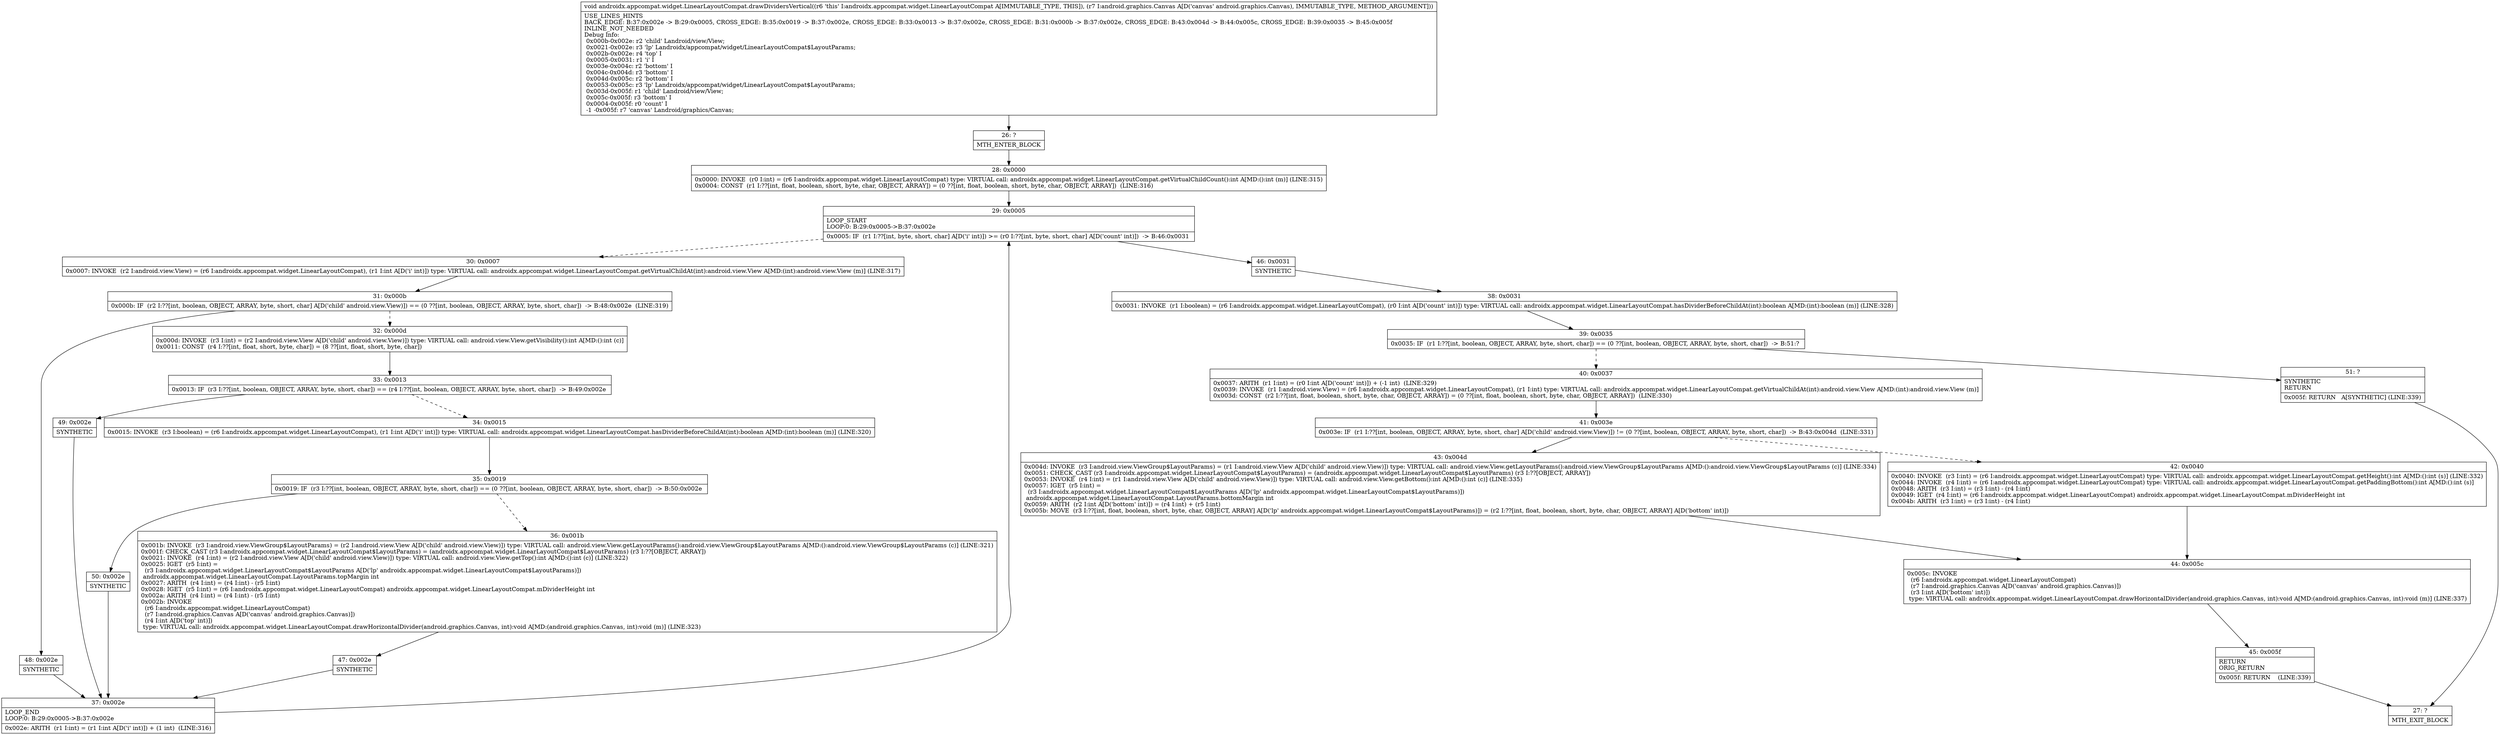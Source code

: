digraph "CFG forandroidx.appcompat.widget.LinearLayoutCompat.drawDividersVertical(Landroid\/graphics\/Canvas;)V" {
Node_26 [shape=record,label="{26\:\ ?|MTH_ENTER_BLOCK\l}"];
Node_28 [shape=record,label="{28\:\ 0x0000|0x0000: INVOKE  (r0 I:int) = (r6 I:androidx.appcompat.widget.LinearLayoutCompat) type: VIRTUAL call: androidx.appcompat.widget.LinearLayoutCompat.getVirtualChildCount():int A[MD:():int (m)] (LINE:315)\l0x0004: CONST  (r1 I:??[int, float, boolean, short, byte, char, OBJECT, ARRAY]) = (0 ??[int, float, boolean, short, byte, char, OBJECT, ARRAY])  (LINE:316)\l}"];
Node_29 [shape=record,label="{29\:\ 0x0005|LOOP_START\lLOOP:0: B:29:0x0005\-\>B:37:0x002e\l|0x0005: IF  (r1 I:??[int, byte, short, char] A[D('i' int)]) \>= (r0 I:??[int, byte, short, char] A[D('count' int)])  \-\> B:46:0x0031 \l}"];
Node_30 [shape=record,label="{30\:\ 0x0007|0x0007: INVOKE  (r2 I:android.view.View) = (r6 I:androidx.appcompat.widget.LinearLayoutCompat), (r1 I:int A[D('i' int)]) type: VIRTUAL call: androidx.appcompat.widget.LinearLayoutCompat.getVirtualChildAt(int):android.view.View A[MD:(int):android.view.View (m)] (LINE:317)\l}"];
Node_31 [shape=record,label="{31\:\ 0x000b|0x000b: IF  (r2 I:??[int, boolean, OBJECT, ARRAY, byte, short, char] A[D('child' android.view.View)]) == (0 ??[int, boolean, OBJECT, ARRAY, byte, short, char])  \-\> B:48:0x002e  (LINE:319)\l}"];
Node_32 [shape=record,label="{32\:\ 0x000d|0x000d: INVOKE  (r3 I:int) = (r2 I:android.view.View A[D('child' android.view.View)]) type: VIRTUAL call: android.view.View.getVisibility():int A[MD:():int (c)]\l0x0011: CONST  (r4 I:??[int, float, short, byte, char]) = (8 ??[int, float, short, byte, char]) \l}"];
Node_33 [shape=record,label="{33\:\ 0x0013|0x0013: IF  (r3 I:??[int, boolean, OBJECT, ARRAY, byte, short, char]) == (r4 I:??[int, boolean, OBJECT, ARRAY, byte, short, char])  \-\> B:49:0x002e \l}"];
Node_34 [shape=record,label="{34\:\ 0x0015|0x0015: INVOKE  (r3 I:boolean) = (r6 I:androidx.appcompat.widget.LinearLayoutCompat), (r1 I:int A[D('i' int)]) type: VIRTUAL call: androidx.appcompat.widget.LinearLayoutCompat.hasDividerBeforeChildAt(int):boolean A[MD:(int):boolean (m)] (LINE:320)\l}"];
Node_35 [shape=record,label="{35\:\ 0x0019|0x0019: IF  (r3 I:??[int, boolean, OBJECT, ARRAY, byte, short, char]) == (0 ??[int, boolean, OBJECT, ARRAY, byte, short, char])  \-\> B:50:0x002e \l}"];
Node_36 [shape=record,label="{36\:\ 0x001b|0x001b: INVOKE  (r3 I:android.view.ViewGroup$LayoutParams) = (r2 I:android.view.View A[D('child' android.view.View)]) type: VIRTUAL call: android.view.View.getLayoutParams():android.view.ViewGroup$LayoutParams A[MD:():android.view.ViewGroup$LayoutParams (c)] (LINE:321)\l0x001f: CHECK_CAST (r3 I:androidx.appcompat.widget.LinearLayoutCompat$LayoutParams) = (androidx.appcompat.widget.LinearLayoutCompat$LayoutParams) (r3 I:??[OBJECT, ARRAY]) \l0x0021: INVOKE  (r4 I:int) = (r2 I:android.view.View A[D('child' android.view.View)]) type: VIRTUAL call: android.view.View.getTop():int A[MD:():int (c)] (LINE:322)\l0x0025: IGET  (r5 I:int) = \l  (r3 I:androidx.appcompat.widget.LinearLayoutCompat$LayoutParams A[D('lp' androidx.appcompat.widget.LinearLayoutCompat$LayoutParams)])\l androidx.appcompat.widget.LinearLayoutCompat.LayoutParams.topMargin int \l0x0027: ARITH  (r4 I:int) = (r4 I:int) \- (r5 I:int) \l0x0028: IGET  (r5 I:int) = (r6 I:androidx.appcompat.widget.LinearLayoutCompat) androidx.appcompat.widget.LinearLayoutCompat.mDividerHeight int \l0x002a: ARITH  (r4 I:int) = (r4 I:int) \- (r5 I:int) \l0x002b: INVOKE  \l  (r6 I:androidx.appcompat.widget.LinearLayoutCompat)\l  (r7 I:android.graphics.Canvas A[D('canvas' android.graphics.Canvas)])\l  (r4 I:int A[D('top' int)])\l type: VIRTUAL call: androidx.appcompat.widget.LinearLayoutCompat.drawHorizontalDivider(android.graphics.Canvas, int):void A[MD:(android.graphics.Canvas, int):void (m)] (LINE:323)\l}"];
Node_47 [shape=record,label="{47\:\ 0x002e|SYNTHETIC\l}"];
Node_37 [shape=record,label="{37\:\ 0x002e|LOOP_END\lLOOP:0: B:29:0x0005\-\>B:37:0x002e\l|0x002e: ARITH  (r1 I:int) = (r1 I:int A[D('i' int)]) + (1 int)  (LINE:316)\l}"];
Node_50 [shape=record,label="{50\:\ 0x002e|SYNTHETIC\l}"];
Node_49 [shape=record,label="{49\:\ 0x002e|SYNTHETIC\l}"];
Node_48 [shape=record,label="{48\:\ 0x002e|SYNTHETIC\l}"];
Node_46 [shape=record,label="{46\:\ 0x0031|SYNTHETIC\l}"];
Node_38 [shape=record,label="{38\:\ 0x0031|0x0031: INVOKE  (r1 I:boolean) = (r6 I:androidx.appcompat.widget.LinearLayoutCompat), (r0 I:int A[D('count' int)]) type: VIRTUAL call: androidx.appcompat.widget.LinearLayoutCompat.hasDividerBeforeChildAt(int):boolean A[MD:(int):boolean (m)] (LINE:328)\l}"];
Node_39 [shape=record,label="{39\:\ 0x0035|0x0035: IF  (r1 I:??[int, boolean, OBJECT, ARRAY, byte, short, char]) == (0 ??[int, boolean, OBJECT, ARRAY, byte, short, char])  \-\> B:51:? \l}"];
Node_40 [shape=record,label="{40\:\ 0x0037|0x0037: ARITH  (r1 I:int) = (r0 I:int A[D('count' int)]) + (\-1 int)  (LINE:329)\l0x0039: INVOKE  (r1 I:android.view.View) = (r6 I:androidx.appcompat.widget.LinearLayoutCompat), (r1 I:int) type: VIRTUAL call: androidx.appcompat.widget.LinearLayoutCompat.getVirtualChildAt(int):android.view.View A[MD:(int):android.view.View (m)]\l0x003d: CONST  (r2 I:??[int, float, boolean, short, byte, char, OBJECT, ARRAY]) = (0 ??[int, float, boolean, short, byte, char, OBJECT, ARRAY])  (LINE:330)\l}"];
Node_41 [shape=record,label="{41\:\ 0x003e|0x003e: IF  (r1 I:??[int, boolean, OBJECT, ARRAY, byte, short, char] A[D('child' android.view.View)]) != (0 ??[int, boolean, OBJECT, ARRAY, byte, short, char])  \-\> B:43:0x004d  (LINE:331)\l}"];
Node_42 [shape=record,label="{42\:\ 0x0040|0x0040: INVOKE  (r3 I:int) = (r6 I:androidx.appcompat.widget.LinearLayoutCompat) type: VIRTUAL call: androidx.appcompat.widget.LinearLayoutCompat.getHeight():int A[MD:():int (s)] (LINE:332)\l0x0044: INVOKE  (r4 I:int) = (r6 I:androidx.appcompat.widget.LinearLayoutCompat) type: VIRTUAL call: androidx.appcompat.widget.LinearLayoutCompat.getPaddingBottom():int A[MD:():int (s)]\l0x0048: ARITH  (r3 I:int) = (r3 I:int) \- (r4 I:int) \l0x0049: IGET  (r4 I:int) = (r6 I:androidx.appcompat.widget.LinearLayoutCompat) androidx.appcompat.widget.LinearLayoutCompat.mDividerHeight int \l0x004b: ARITH  (r3 I:int) = (r3 I:int) \- (r4 I:int) \l}"];
Node_44 [shape=record,label="{44\:\ 0x005c|0x005c: INVOKE  \l  (r6 I:androidx.appcompat.widget.LinearLayoutCompat)\l  (r7 I:android.graphics.Canvas A[D('canvas' android.graphics.Canvas)])\l  (r3 I:int A[D('bottom' int)])\l type: VIRTUAL call: androidx.appcompat.widget.LinearLayoutCompat.drawHorizontalDivider(android.graphics.Canvas, int):void A[MD:(android.graphics.Canvas, int):void (m)] (LINE:337)\l}"];
Node_45 [shape=record,label="{45\:\ 0x005f|RETURN\lORIG_RETURN\l|0x005f: RETURN    (LINE:339)\l}"];
Node_27 [shape=record,label="{27\:\ ?|MTH_EXIT_BLOCK\l}"];
Node_43 [shape=record,label="{43\:\ 0x004d|0x004d: INVOKE  (r3 I:android.view.ViewGroup$LayoutParams) = (r1 I:android.view.View A[D('child' android.view.View)]) type: VIRTUAL call: android.view.View.getLayoutParams():android.view.ViewGroup$LayoutParams A[MD:():android.view.ViewGroup$LayoutParams (c)] (LINE:334)\l0x0051: CHECK_CAST (r3 I:androidx.appcompat.widget.LinearLayoutCompat$LayoutParams) = (androidx.appcompat.widget.LinearLayoutCompat$LayoutParams) (r3 I:??[OBJECT, ARRAY]) \l0x0053: INVOKE  (r4 I:int) = (r1 I:android.view.View A[D('child' android.view.View)]) type: VIRTUAL call: android.view.View.getBottom():int A[MD:():int (c)] (LINE:335)\l0x0057: IGET  (r5 I:int) = \l  (r3 I:androidx.appcompat.widget.LinearLayoutCompat$LayoutParams A[D('lp' androidx.appcompat.widget.LinearLayoutCompat$LayoutParams)])\l androidx.appcompat.widget.LinearLayoutCompat.LayoutParams.bottomMargin int \l0x0059: ARITH  (r2 I:int A[D('bottom' int)]) = (r4 I:int) + (r5 I:int) \l0x005b: MOVE  (r3 I:??[int, float, boolean, short, byte, char, OBJECT, ARRAY] A[D('lp' androidx.appcompat.widget.LinearLayoutCompat$LayoutParams)]) = (r2 I:??[int, float, boolean, short, byte, char, OBJECT, ARRAY] A[D('bottom' int)]) \l}"];
Node_51 [shape=record,label="{51\:\ ?|SYNTHETIC\lRETURN\l|0x005f: RETURN   A[SYNTHETIC] (LINE:339)\l}"];
MethodNode[shape=record,label="{void androidx.appcompat.widget.LinearLayoutCompat.drawDividersVertical((r6 'this' I:androidx.appcompat.widget.LinearLayoutCompat A[IMMUTABLE_TYPE, THIS]), (r7 I:android.graphics.Canvas A[D('canvas' android.graphics.Canvas), IMMUTABLE_TYPE, METHOD_ARGUMENT]))  | USE_LINES_HINTS\lBACK_EDGE: B:37:0x002e \-\> B:29:0x0005, CROSS_EDGE: B:35:0x0019 \-\> B:37:0x002e, CROSS_EDGE: B:33:0x0013 \-\> B:37:0x002e, CROSS_EDGE: B:31:0x000b \-\> B:37:0x002e, CROSS_EDGE: B:43:0x004d \-\> B:44:0x005c, CROSS_EDGE: B:39:0x0035 \-\> B:45:0x005f\lINLINE_NOT_NEEDED\lDebug Info:\l  0x000b\-0x002e: r2 'child' Landroid\/view\/View;\l  0x0021\-0x002e: r3 'lp' Landroidx\/appcompat\/widget\/LinearLayoutCompat$LayoutParams;\l  0x002b\-0x002e: r4 'top' I\l  0x0005\-0x0031: r1 'i' I\l  0x003e\-0x004c: r2 'bottom' I\l  0x004c\-0x004d: r3 'bottom' I\l  0x004d\-0x005c: r2 'bottom' I\l  0x0053\-0x005c: r3 'lp' Landroidx\/appcompat\/widget\/LinearLayoutCompat$LayoutParams;\l  0x003d\-0x005f: r1 'child' Landroid\/view\/View;\l  0x005c\-0x005f: r3 'bottom' I\l  0x0004\-0x005f: r0 'count' I\l  \-1 \-0x005f: r7 'canvas' Landroid\/graphics\/Canvas;\l}"];
MethodNode -> Node_26;Node_26 -> Node_28;
Node_28 -> Node_29;
Node_29 -> Node_30[style=dashed];
Node_29 -> Node_46;
Node_30 -> Node_31;
Node_31 -> Node_32[style=dashed];
Node_31 -> Node_48;
Node_32 -> Node_33;
Node_33 -> Node_34[style=dashed];
Node_33 -> Node_49;
Node_34 -> Node_35;
Node_35 -> Node_36[style=dashed];
Node_35 -> Node_50;
Node_36 -> Node_47;
Node_47 -> Node_37;
Node_37 -> Node_29;
Node_50 -> Node_37;
Node_49 -> Node_37;
Node_48 -> Node_37;
Node_46 -> Node_38;
Node_38 -> Node_39;
Node_39 -> Node_40[style=dashed];
Node_39 -> Node_51;
Node_40 -> Node_41;
Node_41 -> Node_42[style=dashed];
Node_41 -> Node_43;
Node_42 -> Node_44;
Node_44 -> Node_45;
Node_45 -> Node_27;
Node_43 -> Node_44;
Node_51 -> Node_27;
}

